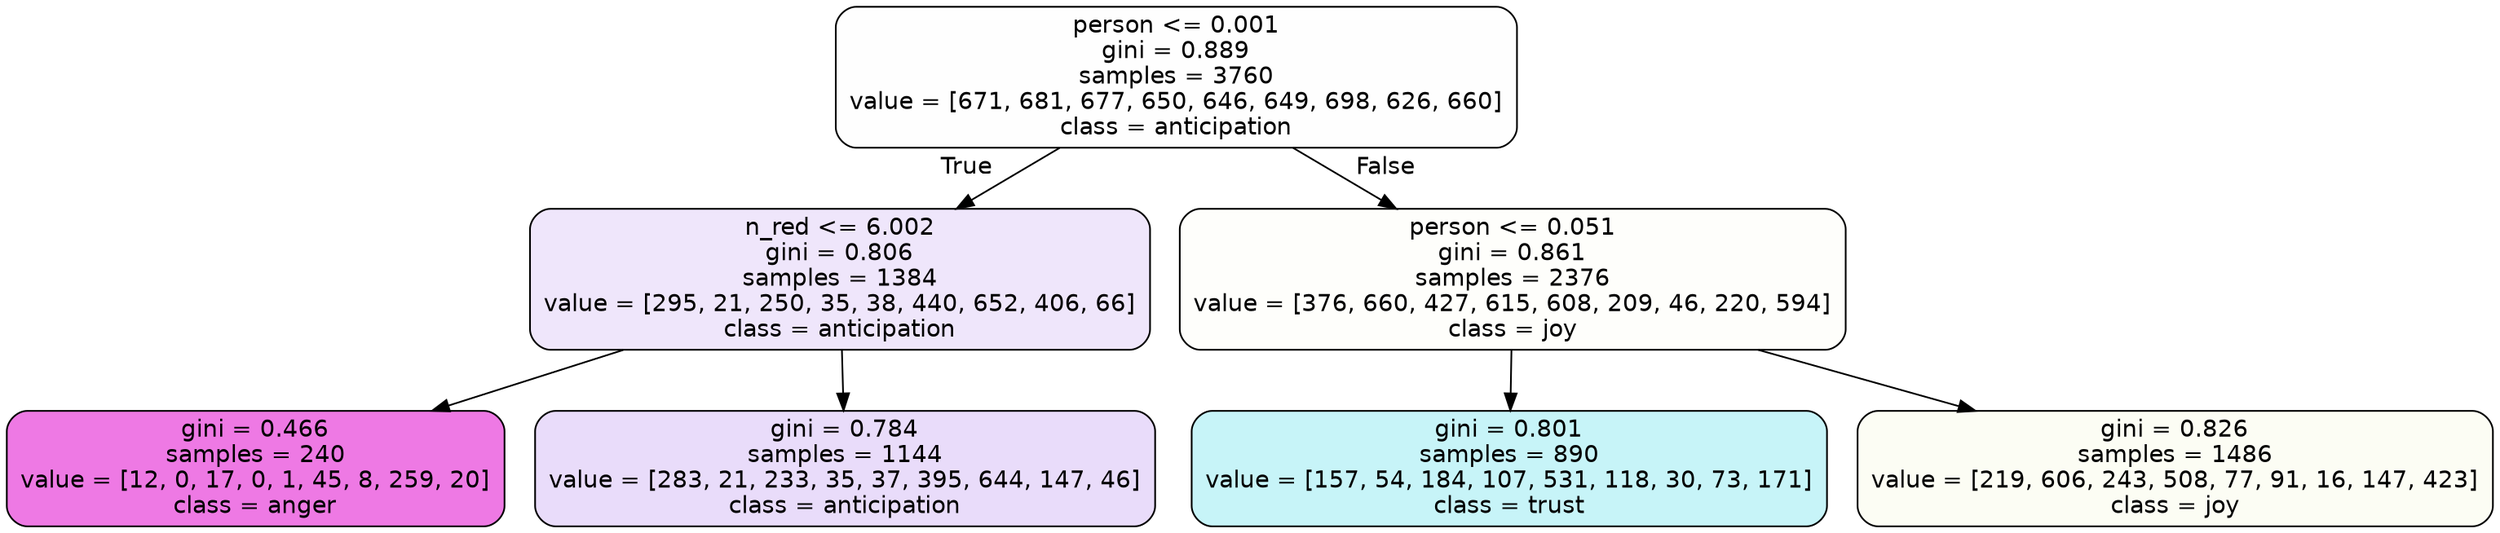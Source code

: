 digraph Tree {
node [shape=box, style="filled, rounded", color="black", fontname=helvetica] ;
edge [fontname=helvetica] ;
0 [label="person <= 0.001\ngini = 0.889\nsamples = 3760\nvalue = [671, 681, 677, 650, 646, 649, 698, 626, 660]\nclass = anticipation", fillcolor="#8139e501"] ;
1 [label="n_red <= 6.002\ngini = 0.806\nsamples = 1384\nvalue = [295, 21, 250, 35, 38, 440, 652, 406, 66]\nclass = anticipation", fillcolor="#8139e51f"] ;
0 -> 1 [labeldistance=2.5, labelangle=45, headlabel="True"] ;
2 [label="gini = 0.466\nsamples = 240\nvalue = [12, 0, 17, 0, 1, 45, 8, 259, 20]\nclass = anger", fillcolor="#e539d7ac"] ;
1 -> 2 ;
3 [label="gini = 0.784\nsamples = 1144\nvalue = [283, 21, 233, 35, 37, 395, 644, 147, 46]\nclass = anticipation", fillcolor="#8139e52c"] ;
1 -> 3 ;
4 [label="person <= 0.051\ngini = 0.861\nsamples = 2376\nvalue = [376, 660, 427, 615, 608, 209, 46, 220, 594]\nclass = joy", fillcolor="#d7e53904"] ;
0 -> 4 [labeldistance=2.5, labelangle=-45, headlabel="False"] ;
5 [label="gini = 0.801\nsamples = 890\nvalue = [157, 54, 184, 107, 531, 118, 30, 73, 171]\nclass = trust", fillcolor="#39d7e547"] ;
4 -> 5 ;
6 [label="gini = 0.826\nsamples = 1486\nvalue = [219, 606, 243, 508, 77, 91, 16, 147, 423]\nclass = joy", fillcolor="#d7e5390e"] ;
4 -> 6 ;
}